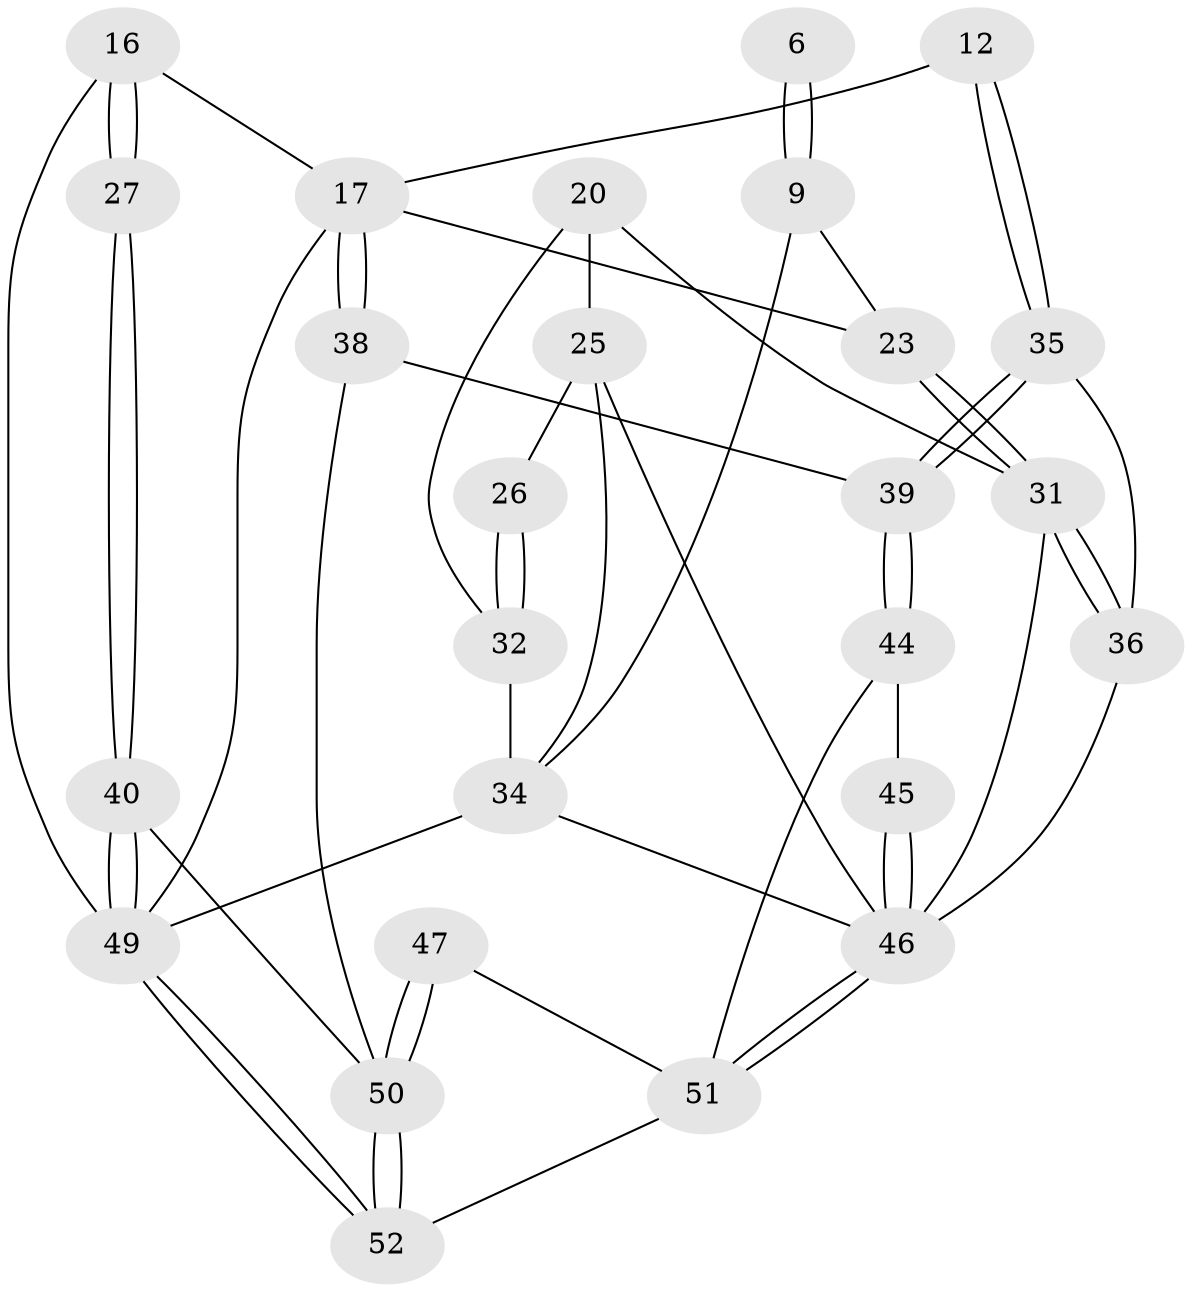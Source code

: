 // original degree distribution, {3: 0.038461538461538464, 4: 0.21153846153846154, 6: 0.17307692307692307, 5: 0.5769230769230769}
// Generated by graph-tools (version 1.1) at 2025/00/03/09/25 05:00:13]
// undirected, 26 vertices, 58 edges
graph export_dot {
graph [start="1"]
  node [color=gray90,style=filled];
  6 [pos="+0.5471670335275779+0"];
  9 [pos="+0.37131983644335487+0.31365508743038367",super="+5"];
  12 [pos="+0.634132377532147+0.4080727121569546"];
  16 [pos="+0.9983653176889802+0.4311682980158697",super="+15"];
  17 [pos="+0.7565791592385739+0.4443245532706843",super="+13"];
  20 [pos="+0.25318497056968+0.3844806236156808"];
  23 [pos="+0.5617017740040937+0.40886706902473063",super="+18"];
  25 [pos="+0.14774648875261776+0.5760343778957142",super="+24"];
  26 [pos="+0.10279941974007081+0.48162543965081717"];
  27 [pos="+1+0.4609008768593882"];
  31 [pos="+0.49354686433064165+0.5034670759041252",super="+28"];
  32 [pos="+0+0.6224877910593433",super="+22+21"];
  34 [pos="+0+1",super="+4+33"];
  35 [pos="+0.5664398324092625+0.6367945589958786"];
  36 [pos="+0.4827754406236393+0.5777058701472347"];
  38 [pos="+0.7315150193931295+0.6367260093597364"];
  39 [pos="+0.5842148512351639+0.6654344076763581"];
  40 [pos="+1+0.7278168076043212"];
  44 [pos="+0.5191476052235255+0.7896375522965671"];
  45 [pos="+0.42158762566435215+0.7598080358848012"];
  46 [pos="+0+1",super="+43+37"];
  47 [pos="+0.6857850855814072+0.8332863478980717"];
  49 [pos="+1+1",super="+3"];
  50 [pos="+0.848308016526324+1",super="+41+42"];
  51 [pos="+0.5042456707672772+1",super="+48"];
  52 [pos="+1+1"];
  6 -- 9 [weight=2];
  6 -- 9;
  9 -- 34;
  9 -- 23;
  12 -- 35;
  12 -- 35;
  12 -- 17 [weight=2];
  16 -- 17 [weight=2];
  16 -- 27 [weight=2];
  16 -- 27;
  16 -- 49;
  17 -- 38;
  17 -- 38;
  17 -- 49;
  17 -- 23 [weight=2];
  20 -- 32;
  20 -- 31;
  20 -- 25;
  23 -- 31 [weight=2];
  23 -- 31;
  25 -- 26;
  25 -- 34;
  25 -- 46;
  26 -- 32 [weight=2];
  26 -- 32;
  27 -- 40;
  27 -- 40;
  31 -- 36;
  31 -- 36;
  31 -- 46;
  32 -- 34 [weight=2];
  34 -- 49 [weight=2];
  34 -- 46;
  35 -- 36;
  35 -- 39;
  35 -- 39;
  36 -- 46;
  38 -- 39;
  38 -- 50;
  39 -- 44;
  39 -- 44;
  40 -- 49;
  40 -- 49;
  40 -- 50;
  44 -- 45;
  44 -- 51;
  45 -- 46 [weight=2];
  45 -- 46;
  46 -- 51;
  46 -- 51;
  47 -- 50 [weight=2];
  47 -- 50;
  47 -- 51;
  49 -- 52;
  49 -- 52;
  50 -- 52;
  50 -- 52;
  51 -- 52;
}
